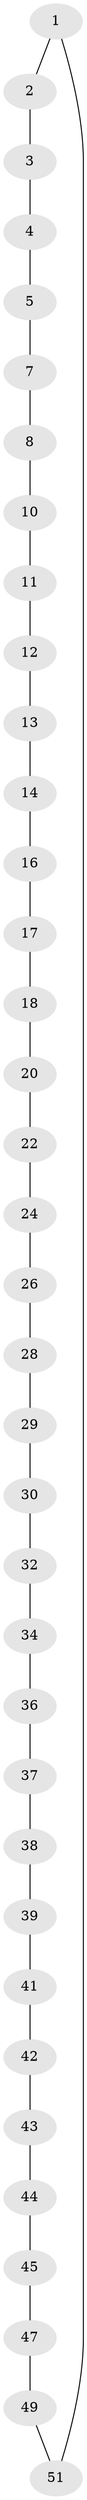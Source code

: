 // Generated by graph-tools (version 1.1) at 2025/52/02/27/25 19:52:26]
// undirected, 36 vertices, 36 edges
graph export_dot {
graph [start="1"]
  node [color=gray90,style=filled];
  1 [super="+52"];
  2;
  3;
  4;
  5 [super="+6"];
  7;
  8 [super="+9"];
  10;
  11;
  12;
  13;
  14 [super="+15"];
  16;
  17;
  18 [super="+19"];
  20 [super="+21"];
  22 [super="+23"];
  24 [super="+25"];
  26 [super="+27"];
  28;
  29;
  30 [super="+31"];
  32 [super="+33"];
  34 [super="+35"];
  36;
  37;
  38;
  39 [super="+40"];
  41;
  42;
  43;
  44;
  45 [super="+46"];
  47 [super="+48"];
  49 [super="+50"];
  51;
  1 -- 2;
  1 -- 51;
  2 -- 3;
  3 -- 4;
  4 -- 5;
  5 -- 7;
  7 -- 8;
  8 -- 10;
  10 -- 11;
  11 -- 12;
  12 -- 13;
  13 -- 14;
  14 -- 16;
  16 -- 17;
  17 -- 18;
  18 -- 20;
  20 -- 22;
  22 -- 24;
  24 -- 26;
  26 -- 28;
  28 -- 29;
  29 -- 30;
  30 -- 32;
  32 -- 34;
  34 -- 36;
  36 -- 37;
  37 -- 38;
  38 -- 39;
  39 -- 41;
  41 -- 42;
  42 -- 43;
  43 -- 44;
  44 -- 45;
  45 -- 47;
  47 -- 49;
  49 -- 51;
}
